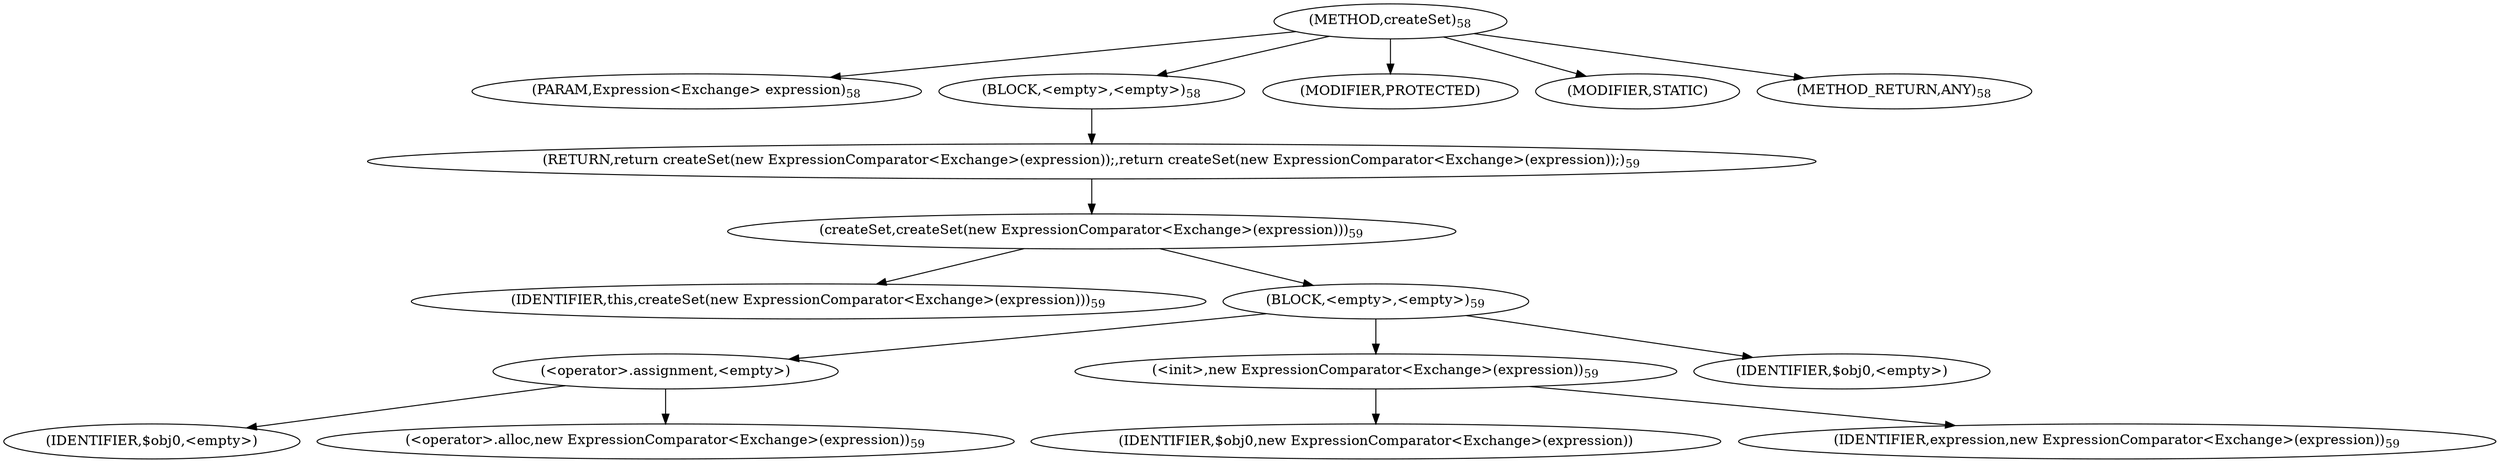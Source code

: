 digraph "createSet" {  
"66" [label = <(METHOD,createSet)<SUB>58</SUB>> ]
"67" [label = <(PARAM,Expression&lt;Exchange&gt; expression)<SUB>58</SUB>> ]
"68" [label = <(BLOCK,&lt;empty&gt;,&lt;empty&gt;)<SUB>58</SUB>> ]
"69" [label = <(RETURN,return createSet(new ExpressionComparator&lt;Exchange&gt;(expression));,return createSet(new ExpressionComparator&lt;Exchange&gt;(expression));)<SUB>59</SUB>> ]
"70" [label = <(createSet,createSet(new ExpressionComparator&lt;Exchange&gt;(expression)))<SUB>59</SUB>> ]
"71" [label = <(IDENTIFIER,this,createSet(new ExpressionComparator&lt;Exchange&gt;(expression)))<SUB>59</SUB>> ]
"72" [label = <(BLOCK,&lt;empty&gt;,&lt;empty&gt;)<SUB>59</SUB>> ]
"73" [label = <(&lt;operator&gt;.assignment,&lt;empty&gt;)> ]
"74" [label = <(IDENTIFIER,$obj0,&lt;empty&gt;)> ]
"75" [label = <(&lt;operator&gt;.alloc,new ExpressionComparator&lt;Exchange&gt;(expression))<SUB>59</SUB>> ]
"76" [label = <(&lt;init&gt;,new ExpressionComparator&lt;Exchange&gt;(expression))<SUB>59</SUB>> ]
"77" [label = <(IDENTIFIER,$obj0,new ExpressionComparator&lt;Exchange&gt;(expression))> ]
"78" [label = <(IDENTIFIER,expression,new ExpressionComparator&lt;Exchange&gt;(expression))<SUB>59</SUB>> ]
"79" [label = <(IDENTIFIER,$obj0,&lt;empty&gt;)> ]
"80" [label = <(MODIFIER,PROTECTED)> ]
"81" [label = <(MODIFIER,STATIC)> ]
"82" [label = <(METHOD_RETURN,ANY)<SUB>58</SUB>> ]
  "66" -> "67" 
  "66" -> "68" 
  "66" -> "80" 
  "66" -> "81" 
  "66" -> "82" 
  "68" -> "69" 
  "69" -> "70" 
  "70" -> "71" 
  "70" -> "72" 
  "72" -> "73" 
  "72" -> "76" 
  "72" -> "79" 
  "73" -> "74" 
  "73" -> "75" 
  "76" -> "77" 
  "76" -> "78" 
}
